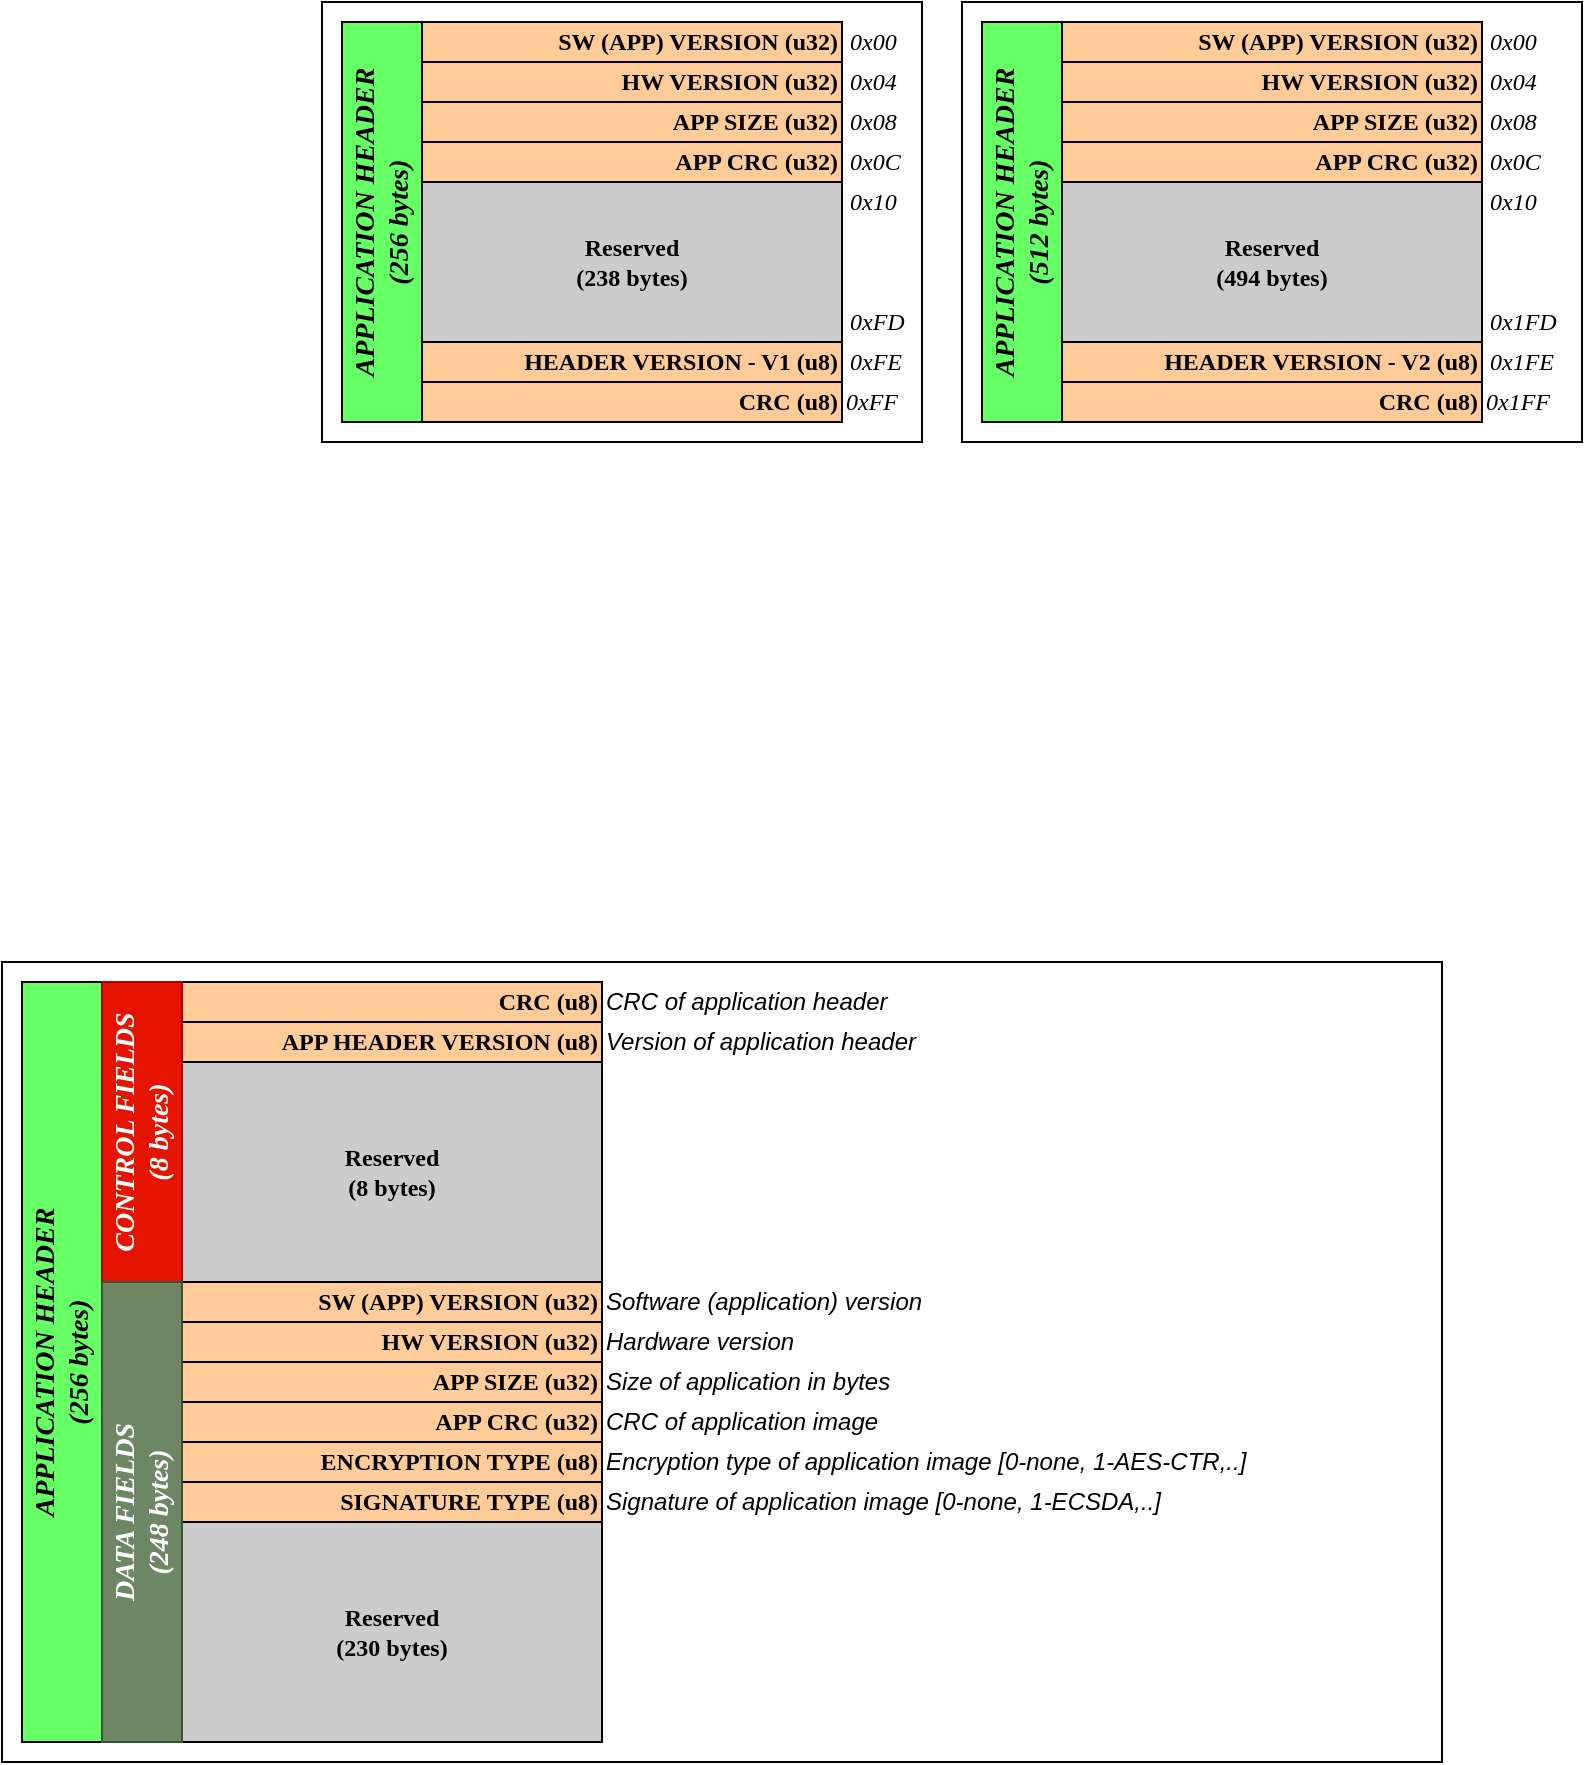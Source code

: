 <mxfile version="21.2.1" type="device">
  <diagram name="Application Header" id="2I_s0Zhyki-mP-fCk9XN">
    <mxGraphModel dx="1195" dy="803" grid="1" gridSize="10" guides="1" tooltips="1" connect="1" arrows="1" fold="1" page="1" pageScale="1" pageWidth="827" pageHeight="1169" math="0" shadow="0">
      <root>
        <mxCell id="0" />
        <mxCell id="1" parent="0" />
        <mxCell id="zRfLKT39qj6COamr5ovD-47" value="" style="rounded=0;whiteSpace=wrap;html=1;" vertex="1" parent="1">
          <mxGeometry x="30" y="1190" width="720" height="400" as="geometry" />
        </mxCell>
        <mxCell id="9ab8QRaC9Be17Akn9t2G-50" value="" style="rounded=0;whiteSpace=wrap;html=1;" parent="1" vertex="1">
          <mxGeometry x="190" y="710" width="300" height="220" as="geometry" />
        </mxCell>
        <mxCell id="9ab8QRaC9Be17Akn9t2G-27" value="APPLICATION HEADER&lt;br&gt;(256 bytes)" style="rounded=0;whiteSpace=wrap;html=1;strokeWidth=1;horizontal=0;fontStyle=3;fillColor=#66FF66;fontSize=14;fontFamily=Lucida Console;" parent="1" vertex="1">
          <mxGeometry x="200" y="720" width="40" height="200" as="geometry" />
        </mxCell>
        <mxCell id="9ab8QRaC9Be17Akn9t2G-28" value="HEADER VERSION - V1 (u8)" style="rounded=0;whiteSpace=wrap;html=1;strokeWidth=1;fontFamily=Lucida Console;fillColor=#FFCC99;fontStyle=1;align=right;" parent="1" vertex="1">
          <mxGeometry x="240" y="880" width="210" height="20" as="geometry" />
        </mxCell>
        <mxCell id="9ab8QRaC9Be17Akn9t2G-29" value="SW (APP) VERSION (u32)" style="rounded=0;whiteSpace=wrap;html=1;strokeWidth=1;fontFamily=Lucida Console;fillColor=#FFCC99;fontStyle=1;align=right;" parent="1" vertex="1">
          <mxGeometry x="240" y="720" width="210" height="20" as="geometry" />
        </mxCell>
        <mxCell id="9ab8QRaC9Be17Akn9t2G-30" value="HW VERSION (u32)" style="rounded=0;whiteSpace=wrap;html=1;strokeWidth=1;fontFamily=Lucida Console;fillColor=#FFCC99;fontStyle=1;align=right;" parent="1" vertex="1">
          <mxGeometry x="240" y="740" width="210" height="20" as="geometry" />
        </mxCell>
        <mxCell id="9ab8QRaC9Be17Akn9t2G-32" value="APP SIZE (u32)" style="rounded=0;whiteSpace=wrap;html=1;strokeWidth=1;fontFamily=Lucida Console;fillColor=#FFCC99;fontStyle=1;align=right;" parent="1" vertex="1">
          <mxGeometry x="240" y="760" width="210" height="20" as="geometry" />
        </mxCell>
        <mxCell id="9ab8QRaC9Be17Akn9t2G-33" value="0x00" style="text;html=1;strokeColor=none;fillColor=none;align=left;verticalAlign=middle;whiteSpace=wrap;rounded=0;strokeWidth=3;fontFamily=Lucida Console;fontStyle=2" parent="1" vertex="1">
          <mxGeometry x="452" y="720" width="38" height="20" as="geometry" />
        </mxCell>
        <mxCell id="9ab8QRaC9Be17Akn9t2G-34" value="0x04" style="text;html=1;strokeColor=none;fillColor=none;align=left;verticalAlign=middle;whiteSpace=wrap;rounded=0;strokeWidth=3;fontFamily=Lucida Console;fontStyle=2" parent="1" vertex="1">
          <mxGeometry x="452" y="740" width="38" height="20" as="geometry" />
        </mxCell>
        <mxCell id="9ab8QRaC9Be17Akn9t2G-35" value="0x08" style="text;html=1;strokeColor=none;fillColor=none;align=left;verticalAlign=middle;whiteSpace=wrap;rounded=0;strokeWidth=3;fontFamily=Lucida Console;fontStyle=2" parent="1" vertex="1">
          <mxGeometry x="452" y="760" width="38" height="20" as="geometry" />
        </mxCell>
        <mxCell id="9ab8QRaC9Be17Akn9t2G-36" value="0x0C" style="text;html=1;strokeColor=none;fillColor=none;align=left;verticalAlign=middle;whiteSpace=wrap;rounded=0;strokeWidth=3;fontFamily=Lucida Console;fontStyle=2" parent="1" vertex="1">
          <mxGeometry x="452" y="780" width="38" height="20" as="geometry" />
        </mxCell>
        <mxCell id="9ab8QRaC9Be17Akn9t2G-41" value="CRC (u8)" style="rounded=0;whiteSpace=wrap;html=1;strokeWidth=1;fontFamily=Lucida Console;fillColor=#FFCC99;fontStyle=1;align=right;" parent="1" vertex="1">
          <mxGeometry x="240" y="900" width="210" height="20" as="geometry" />
        </mxCell>
        <mxCell id="9ab8QRaC9Be17Akn9t2G-42" value="0xFF" style="text;html=1;strokeColor=none;fillColor=none;align=left;verticalAlign=middle;whiteSpace=wrap;rounded=0;strokeWidth=3;fontFamily=Lucida Console;fontStyle=2" parent="1" vertex="1">
          <mxGeometry x="450" y="900" width="40" height="20" as="geometry" />
        </mxCell>
        <mxCell id="9ab8QRaC9Be17Akn9t2G-44" value="Reserved&lt;br&gt;(238 bytes)" style="rounded=0;whiteSpace=wrap;html=1;strokeWidth=1;fontFamily=Lucida Console;fillColor=#CCCCCC;fontStyle=1" parent="1" vertex="1">
          <mxGeometry x="240" y="800" width="210" height="80" as="geometry" />
        </mxCell>
        <mxCell id="9ab8QRaC9Be17Akn9t2G-46" value="APP CRC (u32)" style="rounded=0;whiteSpace=wrap;html=1;strokeWidth=1;fontFamily=Lucida Console;fillColor=#FFCC99;fontStyle=1;align=right;" parent="1" vertex="1">
          <mxGeometry x="240" y="780" width="210" height="20" as="geometry" />
        </mxCell>
        <mxCell id="9ab8QRaC9Be17Akn9t2G-47" value="0xFE" style="text;html=1;strokeColor=none;fillColor=none;align=left;verticalAlign=middle;whiteSpace=wrap;rounded=0;strokeWidth=3;fontFamily=Lucida Console;fontStyle=2" parent="1" vertex="1">
          <mxGeometry x="452" y="880" width="38" height="20" as="geometry" />
        </mxCell>
        <mxCell id="9ab8QRaC9Be17Akn9t2G-48" value="0x10" style="text;html=1;strokeColor=none;fillColor=none;align=left;verticalAlign=middle;whiteSpace=wrap;rounded=0;strokeWidth=3;fontFamily=Lucida Console;fontStyle=2" parent="1" vertex="1">
          <mxGeometry x="452" y="800" width="38" height="20" as="geometry" />
        </mxCell>
        <mxCell id="9ab8QRaC9Be17Akn9t2G-49" value="0xFD" style="text;html=1;strokeColor=none;fillColor=none;align=left;verticalAlign=middle;whiteSpace=wrap;rounded=0;strokeWidth=3;fontFamily=Lucida Console;fontStyle=2" parent="1" vertex="1">
          <mxGeometry x="452" y="860" width="38" height="20" as="geometry" />
        </mxCell>
        <mxCell id="Z973CN9EzXeay_wzJx9E-1" value="" style="rounded=0;whiteSpace=wrap;html=1;" parent="1" vertex="1">
          <mxGeometry x="510" y="710" width="310" height="220" as="geometry" />
        </mxCell>
        <mxCell id="Z973CN9EzXeay_wzJx9E-2" value="APPLICATION HEADER&lt;br&gt;(512 bytes)" style="rounded=0;whiteSpace=wrap;html=1;strokeWidth=1;horizontal=0;fontStyle=3;fillColor=#66FF66;fontSize=14;fontFamily=Lucida Console;" parent="1" vertex="1">
          <mxGeometry x="520" y="720" width="40" height="200" as="geometry" />
        </mxCell>
        <mxCell id="Z973CN9EzXeay_wzJx9E-3" value="HEADER VERSION - V2 (u8)" style="rounded=0;whiteSpace=wrap;html=1;strokeWidth=1;fontFamily=Lucida Console;fillColor=#FFCC99;fontStyle=1;align=right;" parent="1" vertex="1">
          <mxGeometry x="560" y="880" width="210" height="20" as="geometry" />
        </mxCell>
        <mxCell id="Z973CN9EzXeay_wzJx9E-4" value="SW (APP) VERSION (u32)" style="rounded=0;whiteSpace=wrap;html=1;strokeWidth=1;fontFamily=Lucida Console;fillColor=#FFCC99;fontStyle=1;align=right;" parent="1" vertex="1">
          <mxGeometry x="560" y="720" width="210" height="20" as="geometry" />
        </mxCell>
        <mxCell id="Z973CN9EzXeay_wzJx9E-5" value="HW VERSION (u32)" style="rounded=0;whiteSpace=wrap;html=1;strokeWidth=1;fontFamily=Lucida Console;fillColor=#FFCC99;fontStyle=1;align=right;" parent="1" vertex="1">
          <mxGeometry x="560" y="740" width="210" height="20" as="geometry" />
        </mxCell>
        <mxCell id="Z973CN9EzXeay_wzJx9E-6" value="APP SIZE (u32)" style="rounded=0;whiteSpace=wrap;html=1;strokeWidth=1;fontFamily=Lucida Console;fillColor=#FFCC99;fontStyle=1;align=right;" parent="1" vertex="1">
          <mxGeometry x="560" y="760" width="210" height="20" as="geometry" />
        </mxCell>
        <mxCell id="Z973CN9EzXeay_wzJx9E-7" value="0x00" style="text;html=1;strokeColor=none;fillColor=none;align=left;verticalAlign=middle;whiteSpace=wrap;rounded=0;strokeWidth=3;fontFamily=Lucida Console;fontStyle=2" parent="1" vertex="1">
          <mxGeometry x="772" y="720" width="38" height="20" as="geometry" />
        </mxCell>
        <mxCell id="Z973CN9EzXeay_wzJx9E-8" value="0x04" style="text;html=1;strokeColor=none;fillColor=none;align=left;verticalAlign=middle;whiteSpace=wrap;rounded=0;strokeWidth=3;fontFamily=Lucida Console;fontStyle=2" parent="1" vertex="1">
          <mxGeometry x="772" y="740" width="38" height="20" as="geometry" />
        </mxCell>
        <mxCell id="Z973CN9EzXeay_wzJx9E-9" value="0x08" style="text;html=1;strokeColor=none;fillColor=none;align=left;verticalAlign=middle;whiteSpace=wrap;rounded=0;strokeWidth=3;fontFamily=Lucida Console;fontStyle=2" parent="1" vertex="1">
          <mxGeometry x="772" y="760" width="38" height="20" as="geometry" />
        </mxCell>
        <mxCell id="Z973CN9EzXeay_wzJx9E-10" value="0x0C" style="text;html=1;strokeColor=none;fillColor=none;align=left;verticalAlign=middle;whiteSpace=wrap;rounded=0;strokeWidth=3;fontFamily=Lucida Console;fontStyle=2" parent="1" vertex="1">
          <mxGeometry x="772" y="780" width="38" height="20" as="geometry" />
        </mxCell>
        <mxCell id="Z973CN9EzXeay_wzJx9E-11" value="CRC (u8)" style="rounded=0;whiteSpace=wrap;html=1;strokeWidth=1;fontFamily=Lucida Console;fillColor=#FFCC99;fontStyle=1;align=right;" parent="1" vertex="1">
          <mxGeometry x="560" y="900" width="210" height="20" as="geometry" />
        </mxCell>
        <mxCell id="Z973CN9EzXeay_wzJx9E-12" value="0x1FF" style="text;html=1;strokeColor=none;fillColor=none;align=left;verticalAlign=middle;whiteSpace=wrap;rounded=0;strokeWidth=3;fontFamily=Lucida Console;fontStyle=2" parent="1" vertex="1">
          <mxGeometry x="770" y="900" width="40" height="20" as="geometry" />
        </mxCell>
        <mxCell id="Z973CN9EzXeay_wzJx9E-13" value="Reserved&lt;br&gt;(494 bytes)" style="rounded=0;whiteSpace=wrap;html=1;strokeWidth=1;fontFamily=Lucida Console;fillColor=#CCCCCC;fontStyle=1" parent="1" vertex="1">
          <mxGeometry x="560" y="800" width="210" height="80" as="geometry" />
        </mxCell>
        <mxCell id="Z973CN9EzXeay_wzJx9E-14" value="APP CRC (u32)" style="rounded=0;whiteSpace=wrap;html=1;strokeWidth=1;fontFamily=Lucida Console;fillColor=#FFCC99;fontStyle=1;align=right;" parent="1" vertex="1">
          <mxGeometry x="560" y="780" width="210" height="20" as="geometry" />
        </mxCell>
        <mxCell id="Z973CN9EzXeay_wzJx9E-15" value="0x1FE" style="text;html=1;strokeColor=none;fillColor=none;align=left;verticalAlign=middle;whiteSpace=wrap;rounded=0;strokeWidth=3;fontFamily=Lucida Console;fontStyle=2" parent="1" vertex="1">
          <mxGeometry x="772" y="880" width="38" height="20" as="geometry" />
        </mxCell>
        <mxCell id="Z973CN9EzXeay_wzJx9E-16" value="0x10" style="text;html=1;strokeColor=none;fillColor=none;align=left;verticalAlign=middle;whiteSpace=wrap;rounded=0;strokeWidth=3;fontFamily=Lucida Console;fontStyle=2" parent="1" vertex="1">
          <mxGeometry x="772" y="800" width="38" height="20" as="geometry" />
        </mxCell>
        <mxCell id="Z973CN9EzXeay_wzJx9E-17" value="0x1FD" style="text;html=1;strokeColor=none;fillColor=none;align=left;verticalAlign=middle;whiteSpace=wrap;rounded=0;strokeWidth=3;fontFamily=Lucida Console;fontStyle=2" parent="1" vertex="1">
          <mxGeometry x="772" y="860" width="38" height="20" as="geometry" />
        </mxCell>
        <mxCell id="zRfLKT39qj6COamr5ovD-2" value="APPLICATION HEADER&lt;br&gt;(256 bytes)" style="rounded=0;whiteSpace=wrap;html=1;strokeWidth=1;horizontal=0;fontStyle=3;fillColor=#66FF66;fontSize=14;fontFamily=Lucida Console;" vertex="1" parent="1">
          <mxGeometry x="40" y="1200" width="40" height="380" as="geometry" />
        </mxCell>
        <mxCell id="zRfLKT39qj6COamr5ovD-3" value="APP HEADER VERSION (u8)" style="rounded=0;whiteSpace=wrap;html=1;strokeWidth=1;fontFamily=Lucida Console;fillColor=#FFCC99;fontStyle=1;align=right;" vertex="1" parent="1">
          <mxGeometry x="120" y="1220" width="210" height="20" as="geometry" />
        </mxCell>
        <mxCell id="zRfLKT39qj6COamr5ovD-4" value="SW (APP) VERSION (u32)" style="rounded=0;whiteSpace=wrap;html=1;strokeWidth=1;fontFamily=Lucida Console;fillColor=#FFCC99;fontStyle=1;align=right;" vertex="1" parent="1">
          <mxGeometry x="120" y="1350" width="210" height="20" as="geometry" />
        </mxCell>
        <mxCell id="zRfLKT39qj6COamr5ovD-5" value="HW VERSION (u32)" style="rounded=0;whiteSpace=wrap;html=1;strokeWidth=1;fontFamily=Lucida Console;fillColor=#FFCC99;fontStyle=1;align=right;" vertex="1" parent="1">
          <mxGeometry x="120" y="1370" width="210" height="20" as="geometry" />
        </mxCell>
        <mxCell id="zRfLKT39qj6COamr5ovD-6" value="APP SIZE (u32)" style="rounded=0;whiteSpace=wrap;html=1;strokeWidth=1;fontFamily=Lucida Console;fillColor=#FFCC99;fontStyle=1;align=right;" vertex="1" parent="1">
          <mxGeometry x="120" y="1390" width="210" height="20" as="geometry" />
        </mxCell>
        <mxCell id="zRfLKT39qj6COamr5ovD-11" value="CRC (u8)" style="rounded=0;whiteSpace=wrap;html=1;strokeWidth=1;fontFamily=Lucida Console;fillColor=#FFCC99;fontStyle=1;align=right;" vertex="1" parent="1">
          <mxGeometry x="120" y="1200" width="210" height="20" as="geometry" />
        </mxCell>
        <mxCell id="zRfLKT39qj6COamr5ovD-13" value="Reserved&lt;br&gt;(230 bytes)" style="rounded=0;whiteSpace=wrap;html=1;strokeWidth=1;fontFamily=Lucida Console;fillColor=#CCCCCC;fontStyle=1" vertex="1" parent="1">
          <mxGeometry x="120" y="1470" width="210" height="110" as="geometry" />
        </mxCell>
        <mxCell id="zRfLKT39qj6COamr5ovD-14" value="APP CRC (u32)" style="rounded=0;whiteSpace=wrap;html=1;strokeWidth=1;fontFamily=Lucida Console;fillColor=#FFCC99;fontStyle=1;align=right;" vertex="1" parent="1">
          <mxGeometry x="120" y="1410" width="210" height="20" as="geometry" />
        </mxCell>
        <mxCell id="zRfLKT39qj6COamr5ovD-18" value="ENCRYPTION TYPE (u8)" style="rounded=0;whiteSpace=wrap;html=1;strokeWidth=1;fontFamily=Lucida Console;fillColor=#FFCC99;fontStyle=1;align=right;" vertex="1" parent="1">
          <mxGeometry x="120" y="1430" width="210" height="20" as="geometry" />
        </mxCell>
        <mxCell id="zRfLKT39qj6COamr5ovD-19" value="SIGNATURE TYPE (u8)" style="rounded=0;whiteSpace=wrap;html=1;strokeWidth=1;fontFamily=Lucida Console;fillColor=#FFCC99;fontStyle=1;align=right;" vertex="1" parent="1">
          <mxGeometry x="120" y="1450" width="210" height="20" as="geometry" />
        </mxCell>
        <mxCell id="zRfLKT39qj6COamr5ovD-21" value="Reserved&lt;br&gt;(8 bytes)" style="rounded=0;whiteSpace=wrap;html=1;strokeWidth=1;fontFamily=Lucida Console;fillColor=#CCCCCC;fontStyle=1" vertex="1" parent="1">
          <mxGeometry x="120" y="1240" width="210" height="110" as="geometry" />
        </mxCell>
        <mxCell id="zRfLKT39qj6COamr5ovD-22" value="CONTROL FIELDS&lt;br&gt;(8 bytes)" style="rounded=0;whiteSpace=wrap;html=1;strokeWidth=1;horizontal=0;fontStyle=3;fillColor=#e51400;fontSize=14;fontFamily=Lucida Console;strokeColor=#B20000;fontColor=#ffffff;" vertex="1" parent="1">
          <mxGeometry x="80" y="1200" width="40" height="150" as="geometry" />
        </mxCell>
        <mxCell id="zRfLKT39qj6COamr5ovD-23" value="DATA FIELDS&lt;br&gt;(248 bytes)" style="rounded=0;whiteSpace=wrap;html=1;strokeWidth=1;horizontal=0;fontStyle=3;fillColor=#6d8764;fontSize=14;fontFamily=Lucida Console;strokeColor=#3A5431;fontColor=#ffffff;" vertex="1" parent="1">
          <mxGeometry x="80" y="1350" width="40" height="230" as="geometry" />
        </mxCell>
        <mxCell id="zRfLKT39qj6COamr5ovD-38" value="CRC of application header" style="text;html=1;strokeColor=none;fillColor=none;align=left;verticalAlign=middle;whiteSpace=wrap;rounded=0;fontStyle=2" vertex="1" parent="1">
          <mxGeometry x="330" y="1200" width="270" height="20" as="geometry" />
        </mxCell>
        <mxCell id="zRfLKT39qj6COamr5ovD-39" value="Version of application header&amp;nbsp;" style="text;html=1;strokeColor=none;fillColor=none;align=left;verticalAlign=middle;whiteSpace=wrap;rounded=0;fontStyle=2" vertex="1" parent="1">
          <mxGeometry x="330" y="1220" width="270" height="20" as="geometry" />
        </mxCell>
        <mxCell id="zRfLKT39qj6COamr5ovD-41" value="Software (application) version" style="text;html=1;strokeColor=none;fillColor=none;align=left;verticalAlign=middle;whiteSpace=wrap;rounded=0;fontStyle=2" vertex="1" parent="1">
          <mxGeometry x="330" y="1350" width="270" height="20" as="geometry" />
        </mxCell>
        <mxCell id="zRfLKT39qj6COamr5ovD-42" value="Hardware version" style="text;html=1;strokeColor=none;fillColor=none;align=left;verticalAlign=middle;whiteSpace=wrap;rounded=0;fontStyle=2" vertex="1" parent="1">
          <mxGeometry x="330" y="1370" width="270" height="20" as="geometry" />
        </mxCell>
        <mxCell id="zRfLKT39qj6COamr5ovD-43" value="Size of application in bytes" style="text;html=1;strokeColor=none;fillColor=none;align=left;verticalAlign=middle;whiteSpace=wrap;rounded=0;fontStyle=2" vertex="1" parent="1">
          <mxGeometry x="330" y="1390" width="270" height="20" as="geometry" />
        </mxCell>
        <mxCell id="zRfLKT39qj6COamr5ovD-44" value="CRC of application image" style="text;html=1;strokeColor=none;fillColor=none;align=left;verticalAlign=middle;whiteSpace=wrap;rounded=0;fontStyle=2" vertex="1" parent="1">
          <mxGeometry x="330" y="1410" width="270" height="20" as="geometry" />
        </mxCell>
        <mxCell id="zRfLKT39qj6COamr5ovD-45" value="Encryption type of application image [0-none, 1-AES-CTR,..]" style="text;html=1;strokeColor=none;fillColor=none;align=left;verticalAlign=middle;whiteSpace=wrap;rounded=0;fontStyle=2" vertex="1" parent="1">
          <mxGeometry x="330" y="1430" width="420" height="20" as="geometry" />
        </mxCell>
        <mxCell id="zRfLKT39qj6COamr5ovD-46" value="Signature of application image [0-none, 1-ECSDA,..]" style="text;html=1;strokeColor=none;fillColor=none;align=left;verticalAlign=middle;whiteSpace=wrap;rounded=0;fontStyle=2" vertex="1" parent="1">
          <mxGeometry x="330" y="1450" width="420" height="20" as="geometry" />
        </mxCell>
      </root>
    </mxGraphModel>
  </diagram>
</mxfile>
